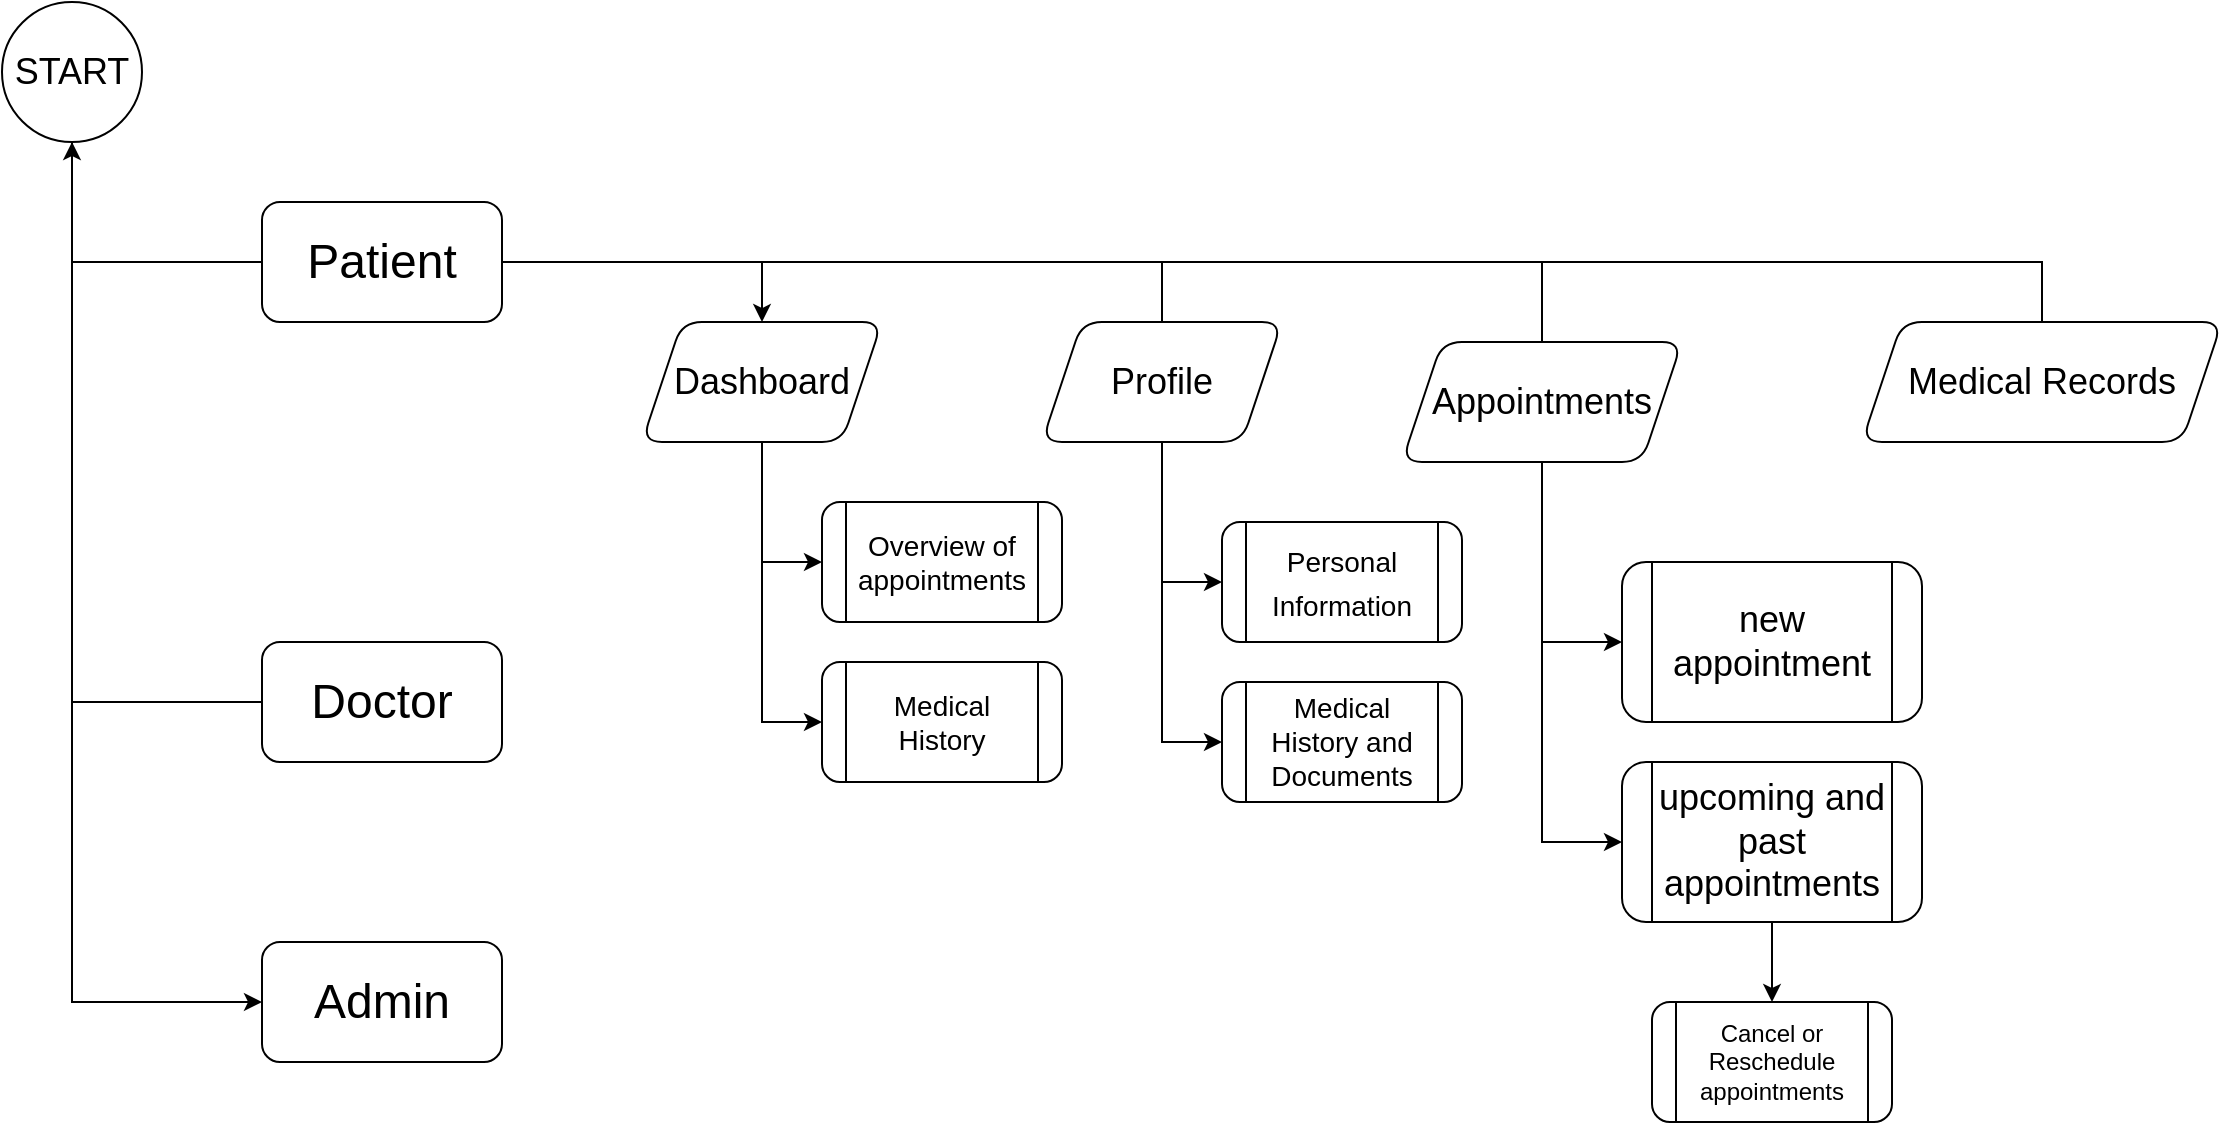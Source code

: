 <mxfile version="25.0.3">
  <diagram name="Page-1" id="2uYtN08KcA85D1zPBKux">
    <mxGraphModel dx="1006" dy="416" grid="1" gridSize="10" guides="1" tooltips="1" connect="1" arrows="1" fold="1" page="1" pageScale="1" pageWidth="850" pageHeight="1100" math="0" shadow="0">
      <root>
        <mxCell id="0" />
        <mxCell id="1" parent="0" />
        <mxCell id="xfdFbjQ47RM0yjO0aCuq-2" style="edgeStyle=orthogonalEdgeStyle;rounded=0;orthogonalLoop=1;jettySize=auto;html=1;exitX=0.5;exitY=1;exitDx=0;exitDy=0;entryX=0;entryY=0.5;entryDx=0;entryDy=0;" parent="1" source="xfdFbjQ47RM0yjO0aCuq-1" target="xfdFbjQ47RM0yjO0aCuq-3" edge="1">
          <mxGeometry relative="1" as="geometry">
            <mxPoint x="335.0" y="455.003" as="targetPoint" />
            <mxPoint x="10" y="220.0" as="sourcePoint" />
            <Array as="points">
              <mxPoint x="65" y="530" />
            </Array>
          </mxGeometry>
        </mxCell>
        <mxCell id="xfdFbjQ47RM0yjO0aCuq-1" value="&lt;font style=&quot;font-size: 18px;&quot;&gt;START&lt;/font&gt;" style="ellipse;whiteSpace=wrap;html=1;aspect=fixed;" parent="1" vertex="1">
          <mxGeometry x="30" y="30" width="70" height="70" as="geometry" />
        </mxCell>
        <mxCell id="xfdFbjQ47RM0yjO0aCuq-3" value="&lt;font style=&quot;font-size: 24px;&quot;&gt;Admin&lt;/font&gt;" style="rounded=1;whiteSpace=wrap;html=1;" parent="1" vertex="1">
          <mxGeometry x="160" y="500.003" width="120" height="60" as="geometry" />
        </mxCell>
        <mxCell id="xfdFbjQ47RM0yjO0aCuq-7" style="edgeStyle=orthogonalEdgeStyle;rounded=0;orthogonalLoop=1;jettySize=auto;html=1;exitX=0;exitY=0.5;exitDx=0;exitDy=0;entryX=0.5;entryY=1;entryDx=0;entryDy=0;" parent="1" source="xfdFbjQ47RM0yjO0aCuq-4" target="xfdFbjQ47RM0yjO0aCuq-1" edge="1">
          <mxGeometry relative="1" as="geometry" />
        </mxCell>
        <mxCell id="xfdFbjQ47RM0yjO0aCuq-4" value="&lt;font style=&quot;font-size: 24px;&quot;&gt;Doctor&lt;/font&gt;" style="rounded=1;whiteSpace=wrap;html=1;" parent="1" vertex="1">
          <mxGeometry x="160" y="350" width="120" height="60" as="geometry" />
        </mxCell>
        <mxCell id="xfdFbjQ47RM0yjO0aCuq-10" value="" style="edgeStyle=orthogonalEdgeStyle;rounded=0;orthogonalLoop=1;jettySize=auto;html=1;entryX=0.5;entryY=0;entryDx=0;entryDy=0;" parent="1" source="xfdFbjQ47RM0yjO0aCuq-5" target="xfdFbjQ47RM0yjO0aCuq-8" edge="1">
          <mxGeometry relative="1" as="geometry">
            <Array as="points">
              <mxPoint x="410" y="160" />
            </Array>
          </mxGeometry>
        </mxCell>
        <mxCell id="xfdFbjQ47RM0yjO0aCuq-5" value="&lt;font style=&quot;font-size: 24px;&quot;&gt;Patient&lt;/font&gt;" style="rounded=1;whiteSpace=wrap;html=1;" parent="1" vertex="1">
          <mxGeometry x="160" y="130" width="120" height="60" as="geometry" />
        </mxCell>
        <mxCell id="xfdFbjQ47RM0yjO0aCuq-6" value="" style="endArrow=none;html=1;rounded=0;entryX=0;entryY=0.5;entryDx=0;entryDy=0;exitX=0.5;exitY=1;exitDx=0;exitDy=0;" parent="1" source="xfdFbjQ47RM0yjO0aCuq-1" target="xfdFbjQ47RM0yjO0aCuq-5" edge="1">
          <mxGeometry width="50" height="50" relative="1" as="geometry">
            <mxPoint x="70" y="170" as="sourcePoint" />
            <mxPoint x="500" y="330" as="targetPoint" />
            <Array as="points">
              <mxPoint x="65" y="160" />
            </Array>
          </mxGeometry>
        </mxCell>
        <mxCell id="xfdFbjQ47RM0yjO0aCuq-19" value="" style="edgeStyle=orthogonalEdgeStyle;rounded=0;orthogonalLoop=1;jettySize=auto;html=1;exitX=0.5;exitY=1;exitDx=0;exitDy=0;" parent="1" source="xfdFbjQ47RM0yjO0aCuq-8" target="xfdFbjQ47RM0yjO0aCuq-18" edge="1">
          <mxGeometry relative="1" as="geometry">
            <Array as="points">
              <mxPoint x="410" y="310" />
            </Array>
          </mxGeometry>
        </mxCell>
        <mxCell id="xfdFbjQ47RM0yjO0aCuq-23" style="edgeStyle=orthogonalEdgeStyle;rounded=0;orthogonalLoop=1;jettySize=auto;html=1;exitX=0.5;exitY=1;exitDx=0;exitDy=0;entryX=0;entryY=0.5;entryDx=0;entryDy=0;" parent="1" source="xfdFbjQ47RM0yjO0aCuq-8" target="xfdFbjQ47RM0yjO0aCuq-21" edge="1">
          <mxGeometry relative="1" as="geometry" />
        </mxCell>
        <mxCell id="xfdFbjQ47RM0yjO0aCuq-8" value="&lt;font style=&quot;font-size: 18px;&quot;&gt;Dashboard&lt;/font&gt;" style="shape=parallelogram;perimeter=parallelogramPerimeter;whiteSpace=wrap;html=1;fixedSize=1;rounded=1;" parent="1" vertex="1">
          <mxGeometry x="350" y="190" width="120" height="60" as="geometry" />
        </mxCell>
        <mxCell id="xfdFbjQ47RM0yjO0aCuq-25" value="" style="edgeStyle=orthogonalEdgeStyle;rounded=0;orthogonalLoop=1;jettySize=auto;html=1;entryX=0;entryY=0.5;entryDx=0;entryDy=0;" parent="1" source="xfdFbjQ47RM0yjO0aCuq-11" target="xfdFbjQ47RM0yjO0aCuq-24" edge="1">
          <mxGeometry relative="1" as="geometry" />
        </mxCell>
        <mxCell id="xfdFbjQ47RM0yjO0aCuq-26" style="edgeStyle=orthogonalEdgeStyle;rounded=0;orthogonalLoop=1;jettySize=auto;html=1;exitX=0.5;exitY=1;exitDx=0;exitDy=0;entryX=0;entryY=0.5;entryDx=0;entryDy=0;" parent="1" source="xfdFbjQ47RM0yjO0aCuq-11" target="xfdFbjQ47RM0yjO0aCuq-27" edge="1">
          <mxGeometry relative="1" as="geometry">
            <mxPoint x="640" y="400" as="targetPoint" />
            <Array as="points">
              <mxPoint x="610" y="400" />
            </Array>
          </mxGeometry>
        </mxCell>
        <mxCell id="xfdFbjQ47RM0yjO0aCuq-11" value="&lt;font style=&quot;font-size: 18px;&quot;&gt;Profile&lt;/font&gt;" style="shape=parallelogram;perimeter=parallelogramPerimeter;whiteSpace=wrap;html=1;fixedSize=1;rounded=1;" parent="1" vertex="1">
          <mxGeometry x="550" y="190" width="120" height="60" as="geometry" />
        </mxCell>
        <mxCell id="xfdFbjQ47RM0yjO0aCuq-29" value="" style="edgeStyle=orthogonalEdgeStyle;rounded=0;orthogonalLoop=1;jettySize=auto;html=1;entryX=0;entryY=0.5;entryDx=0;entryDy=0;exitX=0.5;exitY=1;exitDx=0;exitDy=0;" parent="1" source="xfdFbjQ47RM0yjO0aCuq-12" target="xfdFbjQ47RM0yjO0aCuq-28" edge="1">
          <mxGeometry relative="1" as="geometry" />
        </mxCell>
        <mxCell id="xfdFbjQ47RM0yjO0aCuq-31" style="edgeStyle=orthogonalEdgeStyle;rounded=0;orthogonalLoop=1;jettySize=auto;html=1;entryX=0;entryY=0.5;entryDx=0;entryDy=0;" parent="1" source="xfdFbjQ47RM0yjO0aCuq-12" target="xfdFbjQ47RM0yjO0aCuq-30" edge="1">
          <mxGeometry relative="1" as="geometry" />
        </mxCell>
        <mxCell id="xfdFbjQ47RM0yjO0aCuq-12" value="&lt;font style=&quot;font-size: 18px;&quot;&gt;Appointments&lt;/font&gt;" style="shape=parallelogram;perimeter=parallelogramPerimeter;whiteSpace=wrap;html=1;fixedSize=1;rounded=1;" parent="1" vertex="1">
          <mxGeometry x="730" y="200" width="140" height="60" as="geometry" />
        </mxCell>
        <mxCell id="xfdFbjQ47RM0yjO0aCuq-13" value="&lt;font style=&quot;font-size: 18px;&quot;&gt;Medical Records&lt;br&gt;&lt;/font&gt;" style="shape=parallelogram;perimeter=parallelogramPerimeter;whiteSpace=wrap;html=1;fixedSize=1;rounded=1;" parent="1" vertex="1">
          <mxGeometry x="960" y="190" width="180" height="60" as="geometry" />
        </mxCell>
        <mxCell id="xfdFbjQ47RM0yjO0aCuq-14" value="" style="endArrow=none;html=1;rounded=0;exitX=0.5;exitY=0;exitDx=0;exitDy=0;entryX=1;entryY=0.5;entryDx=0;entryDy=0;" parent="1" source="xfdFbjQ47RM0yjO0aCuq-11" target="xfdFbjQ47RM0yjO0aCuq-5" edge="1">
          <mxGeometry width="50" height="50" relative="1" as="geometry">
            <mxPoint x="550" y="170" as="sourcePoint" />
            <mxPoint x="600" y="120" as="targetPoint" />
            <Array as="points">
              <mxPoint x="610" y="160" />
            </Array>
          </mxGeometry>
        </mxCell>
        <mxCell id="xfdFbjQ47RM0yjO0aCuq-16" value="" style="endArrow=none;html=1;rounded=0;exitX=0.5;exitY=0;exitDx=0;exitDy=0;" parent="1" source="xfdFbjQ47RM0yjO0aCuq-12" edge="1">
          <mxGeometry width="50" height="50" relative="1" as="geometry">
            <mxPoint x="550" y="170" as="sourcePoint" />
            <mxPoint x="300" y="160" as="targetPoint" />
            <Array as="points">
              <mxPoint x="800" y="160" />
            </Array>
          </mxGeometry>
        </mxCell>
        <mxCell id="xfdFbjQ47RM0yjO0aCuq-17" value="" style="endArrow=none;html=1;rounded=0;exitX=0.5;exitY=0;exitDx=0;exitDy=0;entryX=1;entryY=0.5;entryDx=0;entryDy=0;" parent="1" source="xfdFbjQ47RM0yjO0aCuq-13" target="xfdFbjQ47RM0yjO0aCuq-5" edge="1">
          <mxGeometry width="50" height="50" relative="1" as="geometry">
            <mxPoint x="550" y="170" as="sourcePoint" />
            <mxPoint x="290" y="150" as="targetPoint" />
            <Array as="points">
              <mxPoint x="1050" y="160" />
              <mxPoint x="620" y="160" />
            </Array>
          </mxGeometry>
        </mxCell>
        <mxCell id="xfdFbjQ47RM0yjO0aCuq-18" value="&lt;font style=&quot;font-size: 14px;&quot;&gt;Overview of appointments&lt;br&gt;&lt;/font&gt;" style="shape=process;whiteSpace=wrap;html=1;backgroundOutline=1;rounded=1;" parent="1" vertex="1">
          <mxGeometry x="440" y="280" width="120" height="60" as="geometry" />
        </mxCell>
        <mxCell id="xfdFbjQ47RM0yjO0aCuq-21" value="&lt;font style=&quot;font-size: 14px;&quot;&gt;Medical History&lt;/font&gt;" style="shape=process;whiteSpace=wrap;html=1;backgroundOutline=1;rounded=1;" parent="1" vertex="1">
          <mxGeometry x="440" y="360" width="120" height="60" as="geometry" />
        </mxCell>
        <mxCell id="xfdFbjQ47RM0yjO0aCuq-24" value="&lt;font style=&quot;font-size: 18px;&quot;&gt;&lt;font style=&quot;font-size: 14px;&quot;&gt;Personal Information&lt;/font&gt;&lt;br&gt;&lt;/font&gt;" style="shape=process;whiteSpace=wrap;html=1;backgroundOutline=1;rounded=1;" parent="1" vertex="1">
          <mxGeometry x="640" y="290" width="120" height="60" as="geometry" />
        </mxCell>
        <mxCell id="xfdFbjQ47RM0yjO0aCuq-27" value="&lt;font style=&quot;font-size: 14px;&quot;&gt;Medical History and Documents&lt;font&gt;&lt;br&gt;&lt;/font&gt;&lt;/font&gt;" style="shape=process;whiteSpace=wrap;html=1;backgroundOutline=1;rounded=1;" parent="1" vertex="1">
          <mxGeometry x="640" y="370" width="120" height="60" as="geometry" />
        </mxCell>
        <mxCell id="xfdFbjQ47RM0yjO0aCuq-28" value="&lt;font style=&quot;font-size: 18px;&quot;&gt;new appointment&lt;br&gt;&lt;/font&gt;" style="shape=process;whiteSpace=wrap;html=1;backgroundOutline=1;rounded=1;" parent="1" vertex="1">
          <mxGeometry x="840" y="310" width="150" height="80" as="geometry" />
        </mxCell>
        <mxCell id="xfdFbjQ47RM0yjO0aCuq-33" value="" style="edgeStyle=orthogonalEdgeStyle;rounded=0;orthogonalLoop=1;jettySize=auto;html=1;" parent="1" source="xfdFbjQ47RM0yjO0aCuq-30" target="xfdFbjQ47RM0yjO0aCuq-32" edge="1">
          <mxGeometry relative="1" as="geometry" />
        </mxCell>
        <mxCell id="xfdFbjQ47RM0yjO0aCuq-30" value="&lt;font style=&quot;font-size: 14px;&quot;&gt;&lt;font style=&quot;font-size: 18px;&quot;&gt;upcoming and past appointments&lt;/font&gt;&lt;br&gt;&lt;/font&gt;" style="shape=process;whiteSpace=wrap;html=1;backgroundOutline=1;rounded=1;" parent="1" vertex="1">
          <mxGeometry x="840" y="410" width="150" height="80" as="geometry" />
        </mxCell>
        <mxCell id="xfdFbjQ47RM0yjO0aCuq-32" value="Cancel or Reschedule appointments" style="shape=process;whiteSpace=wrap;html=1;backgroundOutline=1;rounded=1;" parent="1" vertex="1">
          <mxGeometry x="855" y="530" width="120" height="60" as="geometry" />
        </mxCell>
      </root>
    </mxGraphModel>
  </diagram>
</mxfile>
